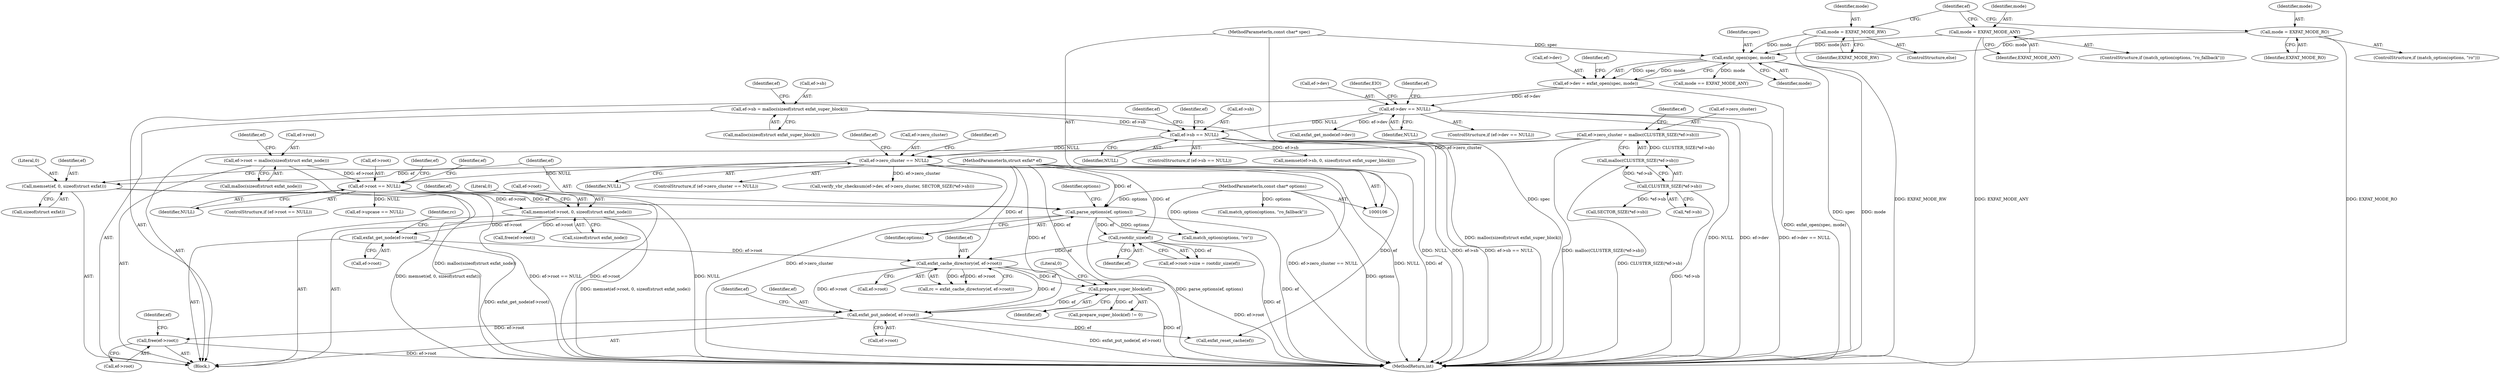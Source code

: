 digraph "0_exfat_2e86ae5f81da11f11673d0546efb525af02b7786@API" {
"1000686" [label="(Call,free(ef->root))"];
"1000679" [label="(Call,exfat_put_node(ef, ef->root))"];
"1000638" [label="(Call,exfat_cache_directory(ef, ef->root))"];
"1000588" [label="(Call,rootdir_size(ef))"];
"1000119" [label="(Call,parse_options(ef, options))"];
"1000114" [label="(Call,memset(ef, 0, sizeof(struct exfat)))"];
"1000107" [label="(MethodParameterIn,struct exfat* ef)"];
"1000109" [label="(MethodParameterIn,const char* options)"];
"1000632" [label="(Call,exfat_get_node(ef->root))"];
"1000535" [label="(Call,memset(ef->root, 0, sizeof(struct exfat_node)))"];
"1000512" [label="(Call,ef->root == NULL)"];
"1000504" [label="(Call,ef->root = malloc(sizeof(struct exfat_node)))"];
"1000343" [label="(Call,ef->zero_cluster == NULL)"];
"1000332" [label="(Call,ef->zero_cluster = malloc(CLUSTER_SIZE(*ef->sb)))"];
"1000336" [label="(Call,malloc(CLUSTER_SIZE(*ef->sb)))"];
"1000337" [label="(Call,CLUSTER_SIZE(*ef->sb))"];
"1000189" [label="(Call,ef->sb == NULL)"];
"1000181" [label="(Call,ef->sb = malloc(sizeof(struct exfat_super_block)))"];
"1000149" [label="(Call,ef->dev == NULL)"];
"1000141" [label="(Call,ef->dev = exfat_open(spec, mode))"];
"1000145" [label="(Call,exfat_open(spec, mode))"];
"1000108" [label="(MethodParameterIn,const char* spec)"];
"1000138" [label="(Call,mode = EXFAT_MODE_RW)"];
"1000126" [label="(Call,mode = EXFAT_MODE_RO)"];
"1000134" [label="(Call,mode = EXFAT_MODE_ANY)"];
"1000672" [label="(Call,prepare_super_block(ef))"];
"1000679" [label="(Call,exfat_put_node(ef, ef->root))"];
"1000146" [label="(Identifier,spec)"];
"1000145" [label="(Call,exfat_open(spec, mode))"];
"1000539" [label="(Literal,0)"];
"1000516" [label="(Identifier,NULL)"];
"1000333" [label="(Call,ef->zero_cluster)"];
"1000332" [label="(Call,ef->zero_cluster = malloc(CLUSTER_SIZE(*ef->sb)))"];
"1000193" [label="(Identifier,NULL)"];
"1000673" [label="(Identifier,ef)"];
"1000640" [label="(Call,ef->root)"];
"1000150" [label="(Call,ef->dev)"];
"1000364" [label="(Call,verify_vbr_checksum(ef->dev, ef->zero_cluster, SECTOR_SIZE(*ef->sb)))"];
"1000599" [label="(Call,free(ef->root))"];
"1000166" [label="(Call,mode == EXFAT_MODE_ANY)"];
"1000181" [label="(Call,ef->sb = malloc(sizeof(struct exfat_super_block)))"];
"1000116" [label="(Literal,0)"];
"1000134" [label="(Call,mode = EXFAT_MODE_ANY)"];
"1000190" [label="(Call,ef->sb)"];
"1000159" [label="(Call,exfat_get_mode(ef->dev))"];
"1000343" [label="(Call,ef->zero_cluster == NULL)"];
"1000512" [label="(Call,ef->root == NULL)"];
"1000188" [label="(ControlStructure,if (ef->sb == NULL))"];
"1000351" [label="(Identifier,ef)"];
"1000120" [label="(Identifier,ef)"];
"1000638" [label="(Call,exfat_cache_directory(ef, ef->root))"];
"1000139" [label="(Identifier,mode)"];
"1000121" [label="(Identifier,options)"];
"1000336" [label="(Call,malloc(CLUSTER_SIZE(*ef->sb)))"];
"1000505" [label="(Call,ef->root)"];
"1000347" [label="(Identifier,NULL)"];
"1000130" [label="(ControlStructure,if (match_option(options, \"ro_fallback\")))"];
"1000540" [label="(Call,sizeof(struct exfat_node))"];
"1000508" [label="(Call,malloc(sizeof(struct exfat_node)))"];
"1000504" [label="(Call,ef->root = malloc(sizeof(struct exfat_node)))"];
"1000119" [label="(Call,parse_options(ef, options))"];
"1000189" [label="(Call,ef->sb == NULL)"];
"1000633" [label="(Call,ef->root)"];
"1000671" [label="(Call,prepare_super_block(ef) != 0)"];
"1000206" [label="(Identifier,ef)"];
"1000680" [label="(Identifier,ef)"];
"1000338" [label="(Call,*ef->sb)"];
"1000685" [label="(Identifier,ef)"];
"1000147" [label="(Identifier,mode)"];
"1000692" [label="(Identifier,ef)"];
"1000536" [label="(Call,ef->root)"];
"1000537" [label="(Identifier,ef)"];
"1000639" [label="(Identifier,ef)"];
"1000138" [label="(Call,mode = EXFAT_MODE_RW)"];
"1000535" [label="(Call,memset(ef->root, 0, sizeof(struct exfat_node)))"];
"1000108" [label="(MethodParameterIn,const char* spec)"];
"1000109" [label="(MethodParameterIn,const char* options)"];
"1000153" [label="(Identifier,NULL)"];
"1000632" [label="(Call,exfat_get_node(ef->root))"];
"1000156" [label="(Identifier,EIO)"];
"1000110" [label="(Block,)"];
"1000107" [label="(MethodParameterIn,struct exfat* ef)"];
"1000371" [label="(Call,SECTOR_SIZE(*ef->sb))"];
"1000182" [label="(Call,ef->sb)"];
"1000123" [label="(Call,match_option(options, \"ro\"))"];
"1000131" [label="(Call,match_option(options, \"ro_fallback\"))"];
"1000514" [label="(Identifier,ef)"];
"1000344" [label="(Call,ef->zero_cluster)"];
"1000686" [label="(Call,free(ef->root))"];
"1000185" [label="(Call,malloc(sizeof(struct exfat_super_block)))"];
"1000140" [label="(Identifier,EXFAT_MODE_RW)"];
"1000588" [label="(Call,rootdir_size(ef))"];
"1000161" [label="(Identifier,ef)"];
"1000684" [label="(Call,exfat_reset_cache(ef))"];
"1000137" [label="(ControlStructure,else)"];
"1000342" [label="(ControlStructure,if (ef->zero_cluster == NULL))"];
"1000672" [label="(Call,prepare_super_block(ef))"];
"1000122" [label="(ControlStructure,if (match_option(options, \"ro\")))"];
"1000204" [label="(Call,memset(ef->sb, 0, sizeof(struct exfat_super_block)))"];
"1000124" [label="(Identifier,options)"];
"1000136" [label="(Identifier,EXFAT_MODE_ANY)"];
"1000143" [label="(Identifier,ef)"];
"1000637" [label="(Identifier,rc)"];
"1000520" [label="(Identifier,ef)"];
"1000511" [label="(ControlStructure,if (ef->root == NULL))"];
"1000128" [label="(Identifier,EXFAT_MODE_RO)"];
"1000191" [label="(Identifier,ef)"];
"1000149" [label="(Call,ef->dev == NULL)"];
"1000151" [label="(Identifier,ef)"];
"1000636" [label="(Call,rc = exfat_cache_directory(ef, ef->root))"];
"1000141" [label="(Call,ef->dev = exfat_open(spec, mode))"];
"1000366" [label="(Identifier,ef)"];
"1000513" [label="(Call,ef->root)"];
"1000687" [label="(Call,ef->root)"];
"1000142" [label="(Call,ef->dev)"];
"1000115" [label="(Identifier,ef)"];
"1000589" [label="(Identifier,ef)"];
"1000705" [label="(MethodReturn,int)"];
"1000197" [label="(Identifier,ef)"];
"1000649" [label="(Call,ef->upcase == NULL)"];
"1000114" [label="(Call,memset(ef, 0, sizeof(struct exfat)))"];
"1000126" [label="(Call,mode = EXFAT_MODE_RO)"];
"1000127" [label="(Identifier,mode)"];
"1000148" [label="(ControlStructure,if (ef->dev == NULL))"];
"1000117" [label="(Call,sizeof(struct exfat))"];
"1000674" [label="(Literal,0)"];
"1000135" [label="(Identifier,mode)"];
"1000681" [label="(Call,ef->root)"];
"1000337" [label="(Call,CLUSTER_SIZE(*ef->sb))"];
"1000545" [label="(Identifier,ef)"];
"1000345" [label="(Identifier,ef)"];
"1000582" [label="(Call,ef->root->size = rootdir_size(ef))"];
"1000686" -> "1000110"  [label="AST: "];
"1000686" -> "1000687"  [label="CFG: "];
"1000687" -> "1000686"  [label="AST: "];
"1000692" -> "1000686"  [label="CFG: "];
"1000686" -> "1000705"  [label="DDG: ef->root"];
"1000679" -> "1000686"  [label="DDG: ef->root"];
"1000679" -> "1000110"  [label="AST: "];
"1000679" -> "1000681"  [label="CFG: "];
"1000680" -> "1000679"  [label="AST: "];
"1000681" -> "1000679"  [label="AST: "];
"1000685" -> "1000679"  [label="CFG: "];
"1000679" -> "1000705"  [label="DDG: exfat_put_node(ef, ef->root)"];
"1000638" -> "1000679"  [label="DDG: ef"];
"1000638" -> "1000679"  [label="DDG: ef->root"];
"1000672" -> "1000679"  [label="DDG: ef"];
"1000107" -> "1000679"  [label="DDG: ef"];
"1000679" -> "1000684"  [label="DDG: ef"];
"1000638" -> "1000636"  [label="AST: "];
"1000638" -> "1000640"  [label="CFG: "];
"1000639" -> "1000638"  [label="AST: "];
"1000640" -> "1000638"  [label="AST: "];
"1000636" -> "1000638"  [label="CFG: "];
"1000638" -> "1000705"  [label="DDG: ef->root"];
"1000638" -> "1000636"  [label="DDG: ef"];
"1000638" -> "1000636"  [label="DDG: ef->root"];
"1000588" -> "1000638"  [label="DDG: ef"];
"1000107" -> "1000638"  [label="DDG: ef"];
"1000632" -> "1000638"  [label="DDG: ef->root"];
"1000638" -> "1000672"  [label="DDG: ef"];
"1000588" -> "1000582"  [label="AST: "];
"1000588" -> "1000589"  [label="CFG: "];
"1000589" -> "1000588"  [label="AST: "];
"1000582" -> "1000588"  [label="CFG: "];
"1000588" -> "1000705"  [label="DDG: ef"];
"1000588" -> "1000582"  [label="DDG: ef"];
"1000119" -> "1000588"  [label="DDG: ef"];
"1000107" -> "1000588"  [label="DDG: ef"];
"1000119" -> "1000110"  [label="AST: "];
"1000119" -> "1000121"  [label="CFG: "];
"1000120" -> "1000119"  [label="AST: "];
"1000121" -> "1000119"  [label="AST: "];
"1000124" -> "1000119"  [label="CFG: "];
"1000119" -> "1000705"  [label="DDG: ef"];
"1000119" -> "1000705"  [label="DDG: parse_options(ef, options)"];
"1000114" -> "1000119"  [label="DDG: ef"];
"1000107" -> "1000119"  [label="DDG: ef"];
"1000109" -> "1000119"  [label="DDG: options"];
"1000119" -> "1000123"  [label="DDG: options"];
"1000114" -> "1000110"  [label="AST: "];
"1000114" -> "1000117"  [label="CFG: "];
"1000115" -> "1000114"  [label="AST: "];
"1000116" -> "1000114"  [label="AST: "];
"1000117" -> "1000114"  [label="AST: "];
"1000120" -> "1000114"  [label="CFG: "];
"1000114" -> "1000705"  [label="DDG: memset(ef, 0, sizeof(struct exfat))"];
"1000107" -> "1000114"  [label="DDG: ef"];
"1000107" -> "1000106"  [label="AST: "];
"1000107" -> "1000705"  [label="DDG: ef"];
"1000107" -> "1000672"  [label="DDG: ef"];
"1000107" -> "1000684"  [label="DDG: ef"];
"1000109" -> "1000106"  [label="AST: "];
"1000109" -> "1000705"  [label="DDG: options"];
"1000109" -> "1000123"  [label="DDG: options"];
"1000109" -> "1000131"  [label="DDG: options"];
"1000632" -> "1000110"  [label="AST: "];
"1000632" -> "1000633"  [label="CFG: "];
"1000633" -> "1000632"  [label="AST: "];
"1000637" -> "1000632"  [label="CFG: "];
"1000632" -> "1000705"  [label="DDG: exfat_get_node(ef->root)"];
"1000535" -> "1000632"  [label="DDG: ef->root"];
"1000535" -> "1000110"  [label="AST: "];
"1000535" -> "1000540"  [label="CFG: "];
"1000536" -> "1000535"  [label="AST: "];
"1000539" -> "1000535"  [label="AST: "];
"1000540" -> "1000535"  [label="AST: "];
"1000545" -> "1000535"  [label="CFG: "];
"1000535" -> "1000705"  [label="DDG: memset(ef->root, 0, sizeof(struct exfat_node))"];
"1000512" -> "1000535"  [label="DDG: ef->root"];
"1000535" -> "1000599"  [label="DDG: ef->root"];
"1000512" -> "1000511"  [label="AST: "];
"1000512" -> "1000516"  [label="CFG: "];
"1000513" -> "1000512"  [label="AST: "];
"1000516" -> "1000512"  [label="AST: "];
"1000520" -> "1000512"  [label="CFG: "];
"1000537" -> "1000512"  [label="CFG: "];
"1000512" -> "1000705"  [label="DDG: ef->root"];
"1000512" -> "1000705"  [label="DDG: NULL"];
"1000512" -> "1000705"  [label="DDG: ef->root == NULL"];
"1000504" -> "1000512"  [label="DDG: ef->root"];
"1000343" -> "1000512"  [label="DDG: NULL"];
"1000512" -> "1000649"  [label="DDG: NULL"];
"1000504" -> "1000110"  [label="AST: "];
"1000504" -> "1000508"  [label="CFG: "];
"1000505" -> "1000504"  [label="AST: "];
"1000508" -> "1000504"  [label="AST: "];
"1000514" -> "1000504"  [label="CFG: "];
"1000504" -> "1000705"  [label="DDG: malloc(sizeof(struct exfat_node))"];
"1000343" -> "1000342"  [label="AST: "];
"1000343" -> "1000347"  [label="CFG: "];
"1000344" -> "1000343"  [label="AST: "];
"1000347" -> "1000343"  [label="AST: "];
"1000351" -> "1000343"  [label="CFG: "];
"1000366" -> "1000343"  [label="CFG: "];
"1000343" -> "1000705"  [label="DDG: ef->zero_cluster"];
"1000343" -> "1000705"  [label="DDG: ef->zero_cluster == NULL"];
"1000343" -> "1000705"  [label="DDG: NULL"];
"1000332" -> "1000343"  [label="DDG: ef->zero_cluster"];
"1000189" -> "1000343"  [label="DDG: NULL"];
"1000343" -> "1000364"  [label="DDG: ef->zero_cluster"];
"1000332" -> "1000110"  [label="AST: "];
"1000332" -> "1000336"  [label="CFG: "];
"1000333" -> "1000332"  [label="AST: "];
"1000336" -> "1000332"  [label="AST: "];
"1000345" -> "1000332"  [label="CFG: "];
"1000332" -> "1000705"  [label="DDG: malloc(CLUSTER_SIZE(*ef->sb))"];
"1000336" -> "1000332"  [label="DDG: CLUSTER_SIZE(*ef->sb)"];
"1000336" -> "1000337"  [label="CFG: "];
"1000337" -> "1000336"  [label="AST: "];
"1000336" -> "1000705"  [label="DDG: CLUSTER_SIZE(*ef->sb)"];
"1000337" -> "1000336"  [label="DDG: *ef->sb"];
"1000337" -> "1000338"  [label="CFG: "];
"1000338" -> "1000337"  [label="AST: "];
"1000337" -> "1000705"  [label="DDG: *ef->sb"];
"1000337" -> "1000371"  [label="DDG: *ef->sb"];
"1000189" -> "1000188"  [label="AST: "];
"1000189" -> "1000193"  [label="CFG: "];
"1000190" -> "1000189"  [label="AST: "];
"1000193" -> "1000189"  [label="AST: "];
"1000197" -> "1000189"  [label="CFG: "];
"1000206" -> "1000189"  [label="CFG: "];
"1000189" -> "1000705"  [label="DDG: ef->sb"];
"1000189" -> "1000705"  [label="DDG: ef->sb == NULL"];
"1000189" -> "1000705"  [label="DDG: NULL"];
"1000181" -> "1000189"  [label="DDG: ef->sb"];
"1000149" -> "1000189"  [label="DDG: NULL"];
"1000189" -> "1000204"  [label="DDG: ef->sb"];
"1000181" -> "1000110"  [label="AST: "];
"1000181" -> "1000185"  [label="CFG: "];
"1000182" -> "1000181"  [label="AST: "];
"1000185" -> "1000181"  [label="AST: "];
"1000191" -> "1000181"  [label="CFG: "];
"1000181" -> "1000705"  [label="DDG: malloc(sizeof(struct exfat_super_block))"];
"1000149" -> "1000148"  [label="AST: "];
"1000149" -> "1000153"  [label="CFG: "];
"1000150" -> "1000149"  [label="AST: "];
"1000153" -> "1000149"  [label="AST: "];
"1000156" -> "1000149"  [label="CFG: "];
"1000161" -> "1000149"  [label="CFG: "];
"1000149" -> "1000705"  [label="DDG: ef->dev == NULL"];
"1000149" -> "1000705"  [label="DDG: NULL"];
"1000149" -> "1000705"  [label="DDG: ef->dev"];
"1000141" -> "1000149"  [label="DDG: ef->dev"];
"1000149" -> "1000159"  [label="DDG: ef->dev"];
"1000141" -> "1000110"  [label="AST: "];
"1000141" -> "1000145"  [label="CFG: "];
"1000142" -> "1000141"  [label="AST: "];
"1000145" -> "1000141"  [label="AST: "];
"1000151" -> "1000141"  [label="CFG: "];
"1000141" -> "1000705"  [label="DDG: exfat_open(spec, mode)"];
"1000145" -> "1000141"  [label="DDG: spec"];
"1000145" -> "1000141"  [label="DDG: mode"];
"1000145" -> "1000147"  [label="CFG: "];
"1000146" -> "1000145"  [label="AST: "];
"1000147" -> "1000145"  [label="AST: "];
"1000145" -> "1000705"  [label="DDG: spec"];
"1000145" -> "1000705"  [label="DDG: mode"];
"1000108" -> "1000145"  [label="DDG: spec"];
"1000138" -> "1000145"  [label="DDG: mode"];
"1000126" -> "1000145"  [label="DDG: mode"];
"1000134" -> "1000145"  [label="DDG: mode"];
"1000145" -> "1000166"  [label="DDG: mode"];
"1000108" -> "1000106"  [label="AST: "];
"1000108" -> "1000705"  [label="DDG: spec"];
"1000138" -> "1000137"  [label="AST: "];
"1000138" -> "1000140"  [label="CFG: "];
"1000139" -> "1000138"  [label="AST: "];
"1000140" -> "1000138"  [label="AST: "];
"1000143" -> "1000138"  [label="CFG: "];
"1000138" -> "1000705"  [label="DDG: EXFAT_MODE_RW"];
"1000126" -> "1000122"  [label="AST: "];
"1000126" -> "1000128"  [label="CFG: "];
"1000127" -> "1000126"  [label="AST: "];
"1000128" -> "1000126"  [label="AST: "];
"1000143" -> "1000126"  [label="CFG: "];
"1000126" -> "1000705"  [label="DDG: EXFAT_MODE_RO"];
"1000134" -> "1000130"  [label="AST: "];
"1000134" -> "1000136"  [label="CFG: "];
"1000135" -> "1000134"  [label="AST: "];
"1000136" -> "1000134"  [label="AST: "];
"1000143" -> "1000134"  [label="CFG: "];
"1000134" -> "1000705"  [label="DDG: EXFAT_MODE_ANY"];
"1000672" -> "1000671"  [label="AST: "];
"1000672" -> "1000673"  [label="CFG: "];
"1000673" -> "1000672"  [label="AST: "];
"1000674" -> "1000672"  [label="CFG: "];
"1000672" -> "1000705"  [label="DDG: ef"];
"1000672" -> "1000671"  [label="DDG: ef"];
}
